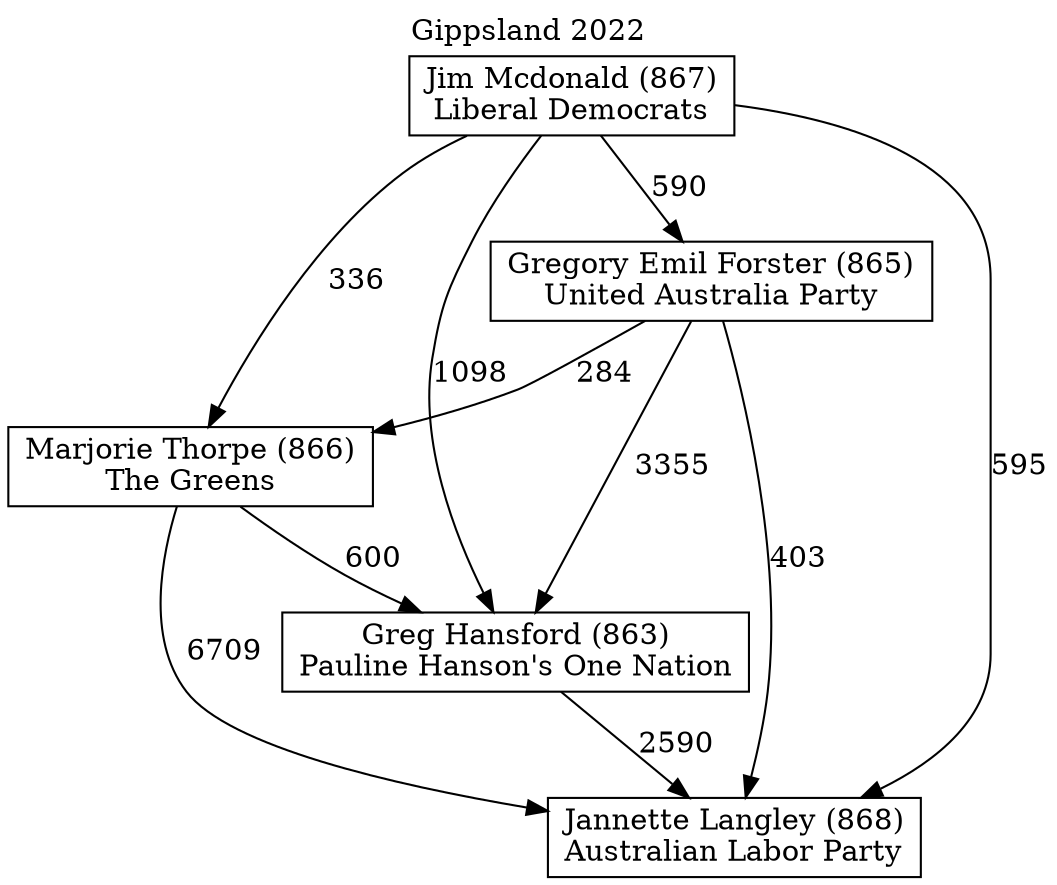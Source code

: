 // House preference flow
digraph "Jannette Langley (868)_Gippsland_2022" {
	graph [label="Gippsland 2022" labelloc=t mclimit=10]
	node [shape=box]
	"Greg Hansford (863)" [label="Greg Hansford (863)
Pauline Hanson's One Nation"]
	"Gregory Emil Forster (865)" [label="Gregory Emil Forster (865)
United Australia Party"]
	"Jannette Langley (868)" [label="Jannette Langley (868)
Australian Labor Party"]
	"Jim Mcdonald (867)" [label="Jim Mcdonald (867)
Liberal Democrats"]
	"Marjorie Thorpe (866)" [label="Marjorie Thorpe (866)
The Greens"]
	"Greg Hansford (863)" -> "Jannette Langley (868)" [label=2590]
	"Gregory Emil Forster (865)" -> "Greg Hansford (863)" [label=3355]
	"Gregory Emil Forster (865)" -> "Jannette Langley (868)" [label=403]
	"Gregory Emil Forster (865)" -> "Marjorie Thorpe (866)" [label=284]
	"Jim Mcdonald (867)" -> "Greg Hansford (863)" [label=1098]
	"Jim Mcdonald (867)" -> "Gregory Emil Forster (865)" [label=590]
	"Jim Mcdonald (867)" -> "Jannette Langley (868)" [label=595]
	"Jim Mcdonald (867)" -> "Marjorie Thorpe (866)" [label=336]
	"Marjorie Thorpe (866)" -> "Greg Hansford (863)" [label=600]
	"Marjorie Thorpe (866)" -> "Jannette Langley (868)" [label=6709]
}
